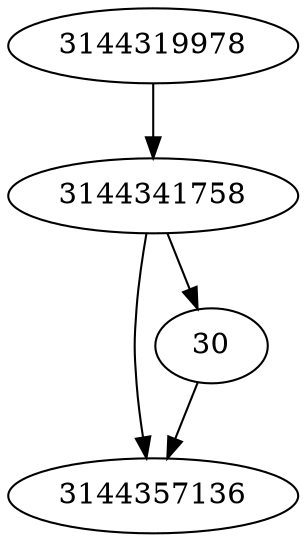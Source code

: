 strict digraph  {
3144357136;
3144319978;
3144341758;
30;
3144319978 -> 3144341758;
3144341758 -> 3144357136;
3144341758 -> 30;
30 -> 3144357136;
}
